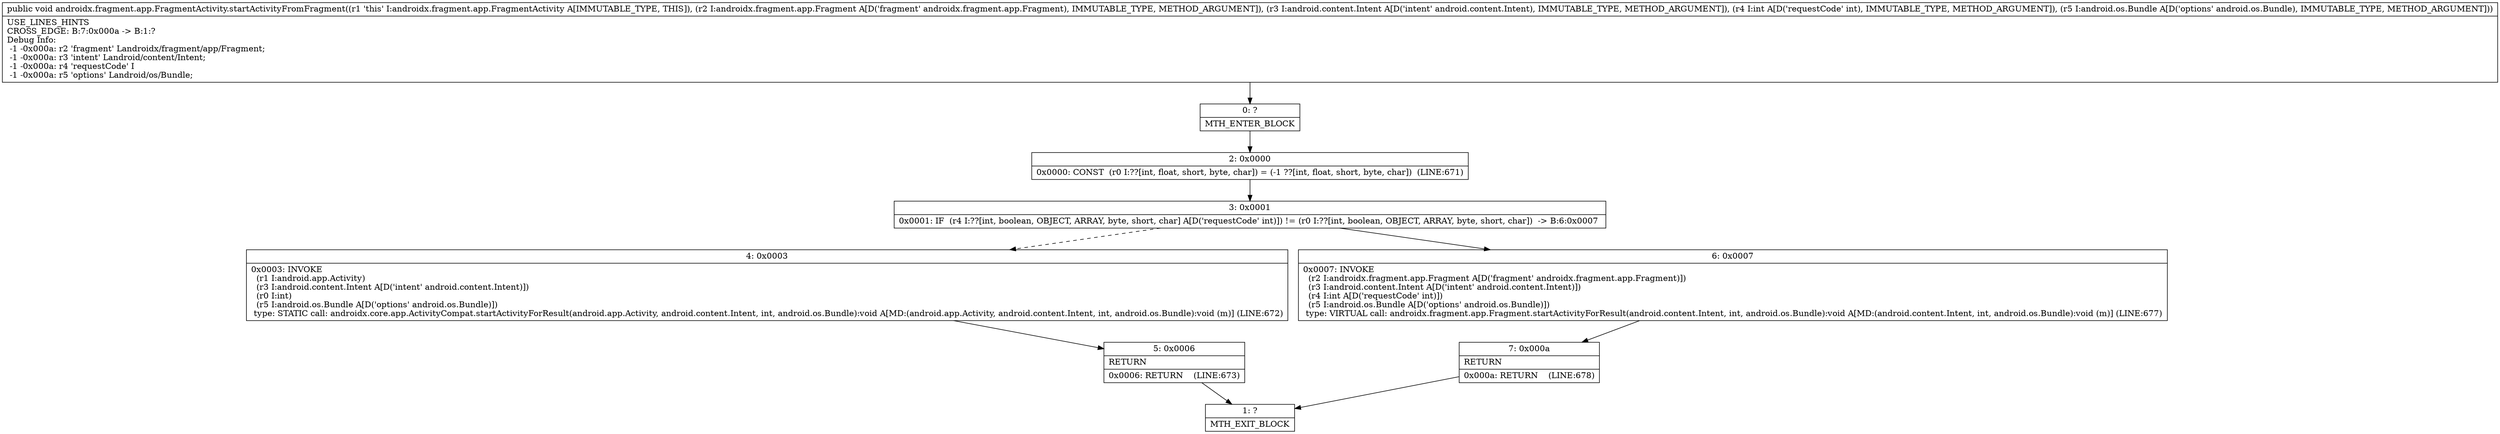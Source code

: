 digraph "CFG forandroidx.fragment.app.FragmentActivity.startActivityFromFragment(Landroidx\/fragment\/app\/Fragment;Landroid\/content\/Intent;ILandroid\/os\/Bundle;)V" {
Node_0 [shape=record,label="{0\:\ ?|MTH_ENTER_BLOCK\l}"];
Node_2 [shape=record,label="{2\:\ 0x0000|0x0000: CONST  (r0 I:??[int, float, short, byte, char]) = (\-1 ??[int, float, short, byte, char])  (LINE:671)\l}"];
Node_3 [shape=record,label="{3\:\ 0x0001|0x0001: IF  (r4 I:??[int, boolean, OBJECT, ARRAY, byte, short, char] A[D('requestCode' int)]) != (r0 I:??[int, boolean, OBJECT, ARRAY, byte, short, char])  \-\> B:6:0x0007 \l}"];
Node_4 [shape=record,label="{4\:\ 0x0003|0x0003: INVOKE  \l  (r1 I:android.app.Activity)\l  (r3 I:android.content.Intent A[D('intent' android.content.Intent)])\l  (r0 I:int)\l  (r5 I:android.os.Bundle A[D('options' android.os.Bundle)])\l type: STATIC call: androidx.core.app.ActivityCompat.startActivityForResult(android.app.Activity, android.content.Intent, int, android.os.Bundle):void A[MD:(android.app.Activity, android.content.Intent, int, android.os.Bundle):void (m)] (LINE:672)\l}"];
Node_5 [shape=record,label="{5\:\ 0x0006|RETURN\l|0x0006: RETURN    (LINE:673)\l}"];
Node_1 [shape=record,label="{1\:\ ?|MTH_EXIT_BLOCK\l}"];
Node_6 [shape=record,label="{6\:\ 0x0007|0x0007: INVOKE  \l  (r2 I:androidx.fragment.app.Fragment A[D('fragment' androidx.fragment.app.Fragment)])\l  (r3 I:android.content.Intent A[D('intent' android.content.Intent)])\l  (r4 I:int A[D('requestCode' int)])\l  (r5 I:android.os.Bundle A[D('options' android.os.Bundle)])\l type: VIRTUAL call: androidx.fragment.app.Fragment.startActivityForResult(android.content.Intent, int, android.os.Bundle):void A[MD:(android.content.Intent, int, android.os.Bundle):void (m)] (LINE:677)\l}"];
Node_7 [shape=record,label="{7\:\ 0x000a|RETURN\l|0x000a: RETURN    (LINE:678)\l}"];
MethodNode[shape=record,label="{public void androidx.fragment.app.FragmentActivity.startActivityFromFragment((r1 'this' I:androidx.fragment.app.FragmentActivity A[IMMUTABLE_TYPE, THIS]), (r2 I:androidx.fragment.app.Fragment A[D('fragment' androidx.fragment.app.Fragment), IMMUTABLE_TYPE, METHOD_ARGUMENT]), (r3 I:android.content.Intent A[D('intent' android.content.Intent), IMMUTABLE_TYPE, METHOD_ARGUMENT]), (r4 I:int A[D('requestCode' int), IMMUTABLE_TYPE, METHOD_ARGUMENT]), (r5 I:android.os.Bundle A[D('options' android.os.Bundle), IMMUTABLE_TYPE, METHOD_ARGUMENT]))  | USE_LINES_HINTS\lCROSS_EDGE: B:7:0x000a \-\> B:1:?\lDebug Info:\l  \-1 \-0x000a: r2 'fragment' Landroidx\/fragment\/app\/Fragment;\l  \-1 \-0x000a: r3 'intent' Landroid\/content\/Intent;\l  \-1 \-0x000a: r4 'requestCode' I\l  \-1 \-0x000a: r5 'options' Landroid\/os\/Bundle;\l}"];
MethodNode -> Node_0;Node_0 -> Node_2;
Node_2 -> Node_3;
Node_3 -> Node_4[style=dashed];
Node_3 -> Node_6;
Node_4 -> Node_5;
Node_5 -> Node_1;
Node_6 -> Node_7;
Node_7 -> Node_1;
}

